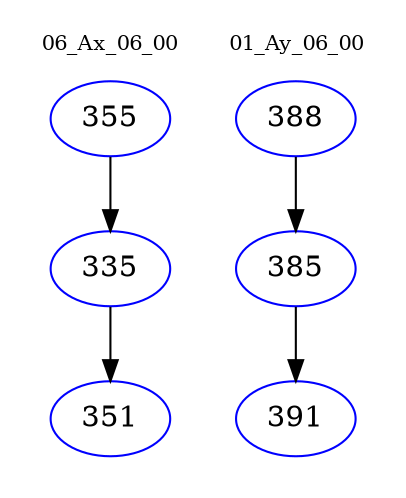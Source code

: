 digraph{
subgraph cluster_0 {
color = white
label = "06_Ax_06_00";
fontsize=10;
T0_355 [label="355", color="blue"]
T0_355 -> T0_335 [color="black"]
T0_335 [label="335", color="blue"]
T0_335 -> T0_351 [color="black"]
T0_351 [label="351", color="blue"]
}
subgraph cluster_1 {
color = white
label = "01_Ay_06_00";
fontsize=10;
T1_388 [label="388", color="blue"]
T1_388 -> T1_385 [color="black"]
T1_385 [label="385", color="blue"]
T1_385 -> T1_391 [color="black"]
T1_391 [label="391", color="blue"]
}
}
